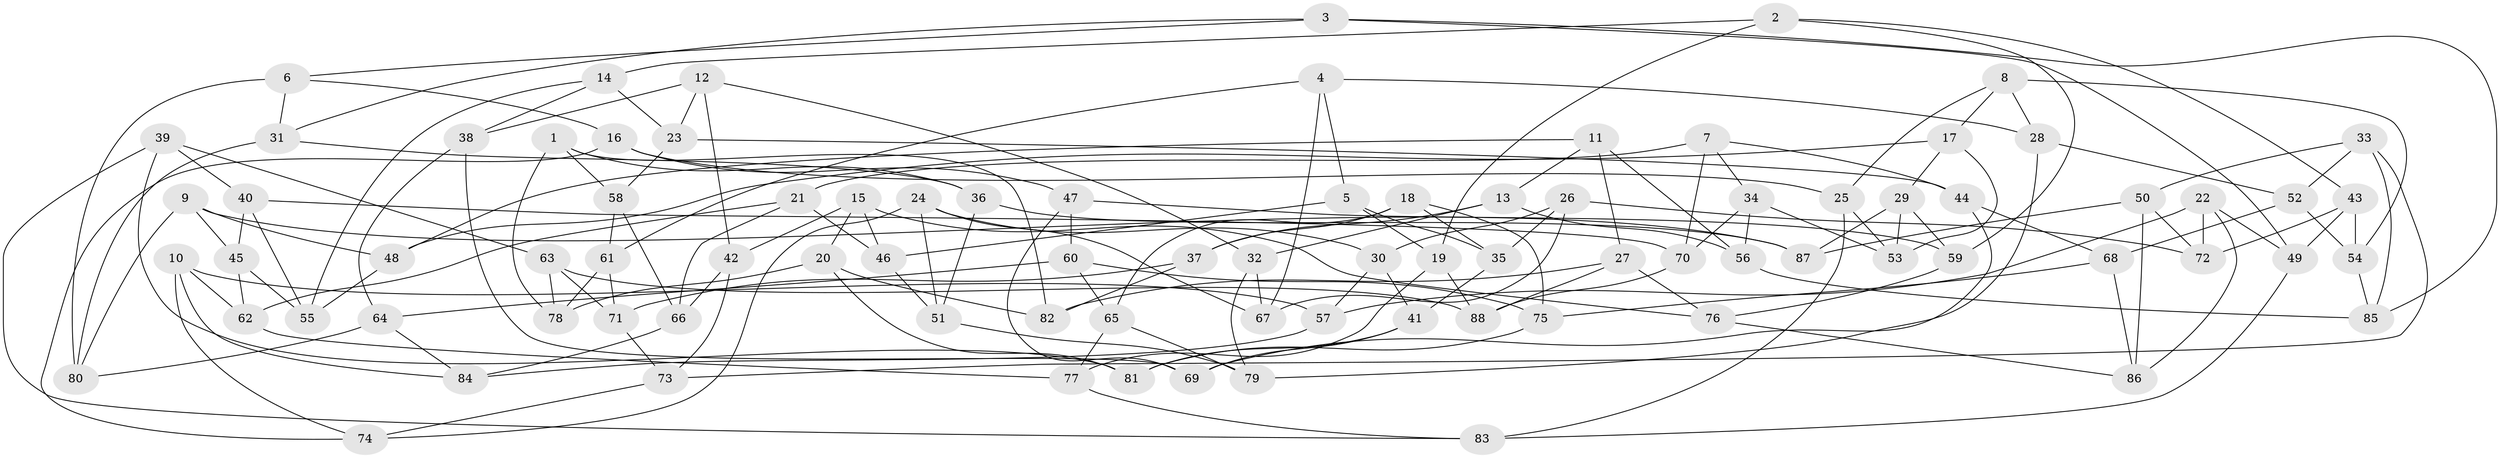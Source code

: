 // coarse degree distribution, {6: 0.38596491228070173, 5: 0.14035087719298245, 4: 0.40350877192982454, 3: 0.07017543859649122}
// Generated by graph-tools (version 1.1) at 2025/42/03/06/25 10:42:24]
// undirected, 88 vertices, 176 edges
graph export_dot {
graph [start="1"]
  node [color=gray90,style=filled];
  1;
  2;
  3;
  4;
  5;
  6;
  7;
  8;
  9;
  10;
  11;
  12;
  13;
  14;
  15;
  16;
  17;
  18;
  19;
  20;
  21;
  22;
  23;
  24;
  25;
  26;
  27;
  28;
  29;
  30;
  31;
  32;
  33;
  34;
  35;
  36;
  37;
  38;
  39;
  40;
  41;
  42;
  43;
  44;
  45;
  46;
  47;
  48;
  49;
  50;
  51;
  52;
  53;
  54;
  55;
  56;
  57;
  58;
  59;
  60;
  61;
  62;
  63;
  64;
  65;
  66;
  67;
  68;
  69;
  70;
  71;
  72;
  73;
  74;
  75;
  76;
  77;
  78;
  79;
  80;
  81;
  82;
  83;
  84;
  85;
  86;
  87;
  88;
  1 -- 82;
  1 -- 78;
  1 -- 58;
  1 -- 36;
  2 -- 59;
  2 -- 19;
  2 -- 43;
  2 -- 14;
  3 -- 49;
  3 -- 31;
  3 -- 6;
  3 -- 85;
  4 -- 67;
  4 -- 28;
  4 -- 61;
  4 -- 5;
  5 -- 35;
  5 -- 19;
  5 -- 46;
  6 -- 80;
  6 -- 31;
  6 -- 16;
  7 -- 44;
  7 -- 34;
  7 -- 21;
  7 -- 70;
  8 -- 28;
  8 -- 17;
  8 -- 54;
  8 -- 25;
  9 -- 48;
  9 -- 87;
  9 -- 80;
  9 -- 45;
  10 -- 57;
  10 -- 84;
  10 -- 74;
  10 -- 62;
  11 -- 48;
  11 -- 27;
  11 -- 13;
  11 -- 56;
  12 -- 42;
  12 -- 32;
  12 -- 23;
  12 -- 38;
  13 -- 37;
  13 -- 32;
  13 -- 56;
  14 -- 23;
  14 -- 55;
  14 -- 38;
  15 -- 76;
  15 -- 20;
  15 -- 42;
  15 -- 46;
  16 -- 74;
  16 -- 25;
  16 -- 47;
  17 -- 53;
  17 -- 48;
  17 -- 29;
  18 -- 35;
  18 -- 37;
  18 -- 75;
  18 -- 65;
  19 -- 77;
  19 -- 88;
  20 -- 78;
  20 -- 81;
  20 -- 82;
  21 -- 46;
  21 -- 66;
  21 -- 62;
  22 -- 49;
  22 -- 72;
  22 -- 57;
  22 -- 86;
  23 -- 58;
  23 -- 44;
  24 -- 30;
  24 -- 74;
  24 -- 51;
  24 -- 67;
  25 -- 53;
  25 -- 83;
  26 -- 35;
  26 -- 67;
  26 -- 30;
  26 -- 72;
  27 -- 82;
  27 -- 76;
  27 -- 88;
  28 -- 52;
  28 -- 79;
  29 -- 53;
  29 -- 59;
  29 -- 87;
  30 -- 41;
  30 -- 57;
  31 -- 36;
  31 -- 80;
  32 -- 79;
  32 -- 67;
  33 -- 85;
  33 -- 52;
  33 -- 73;
  33 -- 50;
  34 -- 53;
  34 -- 70;
  34 -- 56;
  35 -- 41;
  36 -- 87;
  36 -- 51;
  37 -- 71;
  37 -- 82;
  38 -- 64;
  38 -- 69;
  39 -- 81;
  39 -- 63;
  39 -- 83;
  39 -- 40;
  40 -- 55;
  40 -- 70;
  40 -- 45;
  41 -- 69;
  41 -- 81;
  42 -- 66;
  42 -- 73;
  43 -- 49;
  43 -- 72;
  43 -- 54;
  44 -- 69;
  44 -- 68;
  45 -- 62;
  45 -- 55;
  46 -- 51;
  47 -- 60;
  47 -- 59;
  47 -- 69;
  48 -- 55;
  49 -- 83;
  50 -- 87;
  50 -- 86;
  50 -- 72;
  51 -- 79;
  52 -- 68;
  52 -- 54;
  54 -- 85;
  56 -- 85;
  57 -- 84;
  58 -- 66;
  58 -- 61;
  59 -- 76;
  60 -- 64;
  60 -- 75;
  60 -- 65;
  61 -- 71;
  61 -- 78;
  62 -- 77;
  63 -- 71;
  63 -- 88;
  63 -- 78;
  64 -- 80;
  64 -- 84;
  65 -- 79;
  65 -- 77;
  66 -- 84;
  68 -- 86;
  68 -- 75;
  70 -- 88;
  71 -- 73;
  73 -- 74;
  75 -- 81;
  76 -- 86;
  77 -- 83;
}
